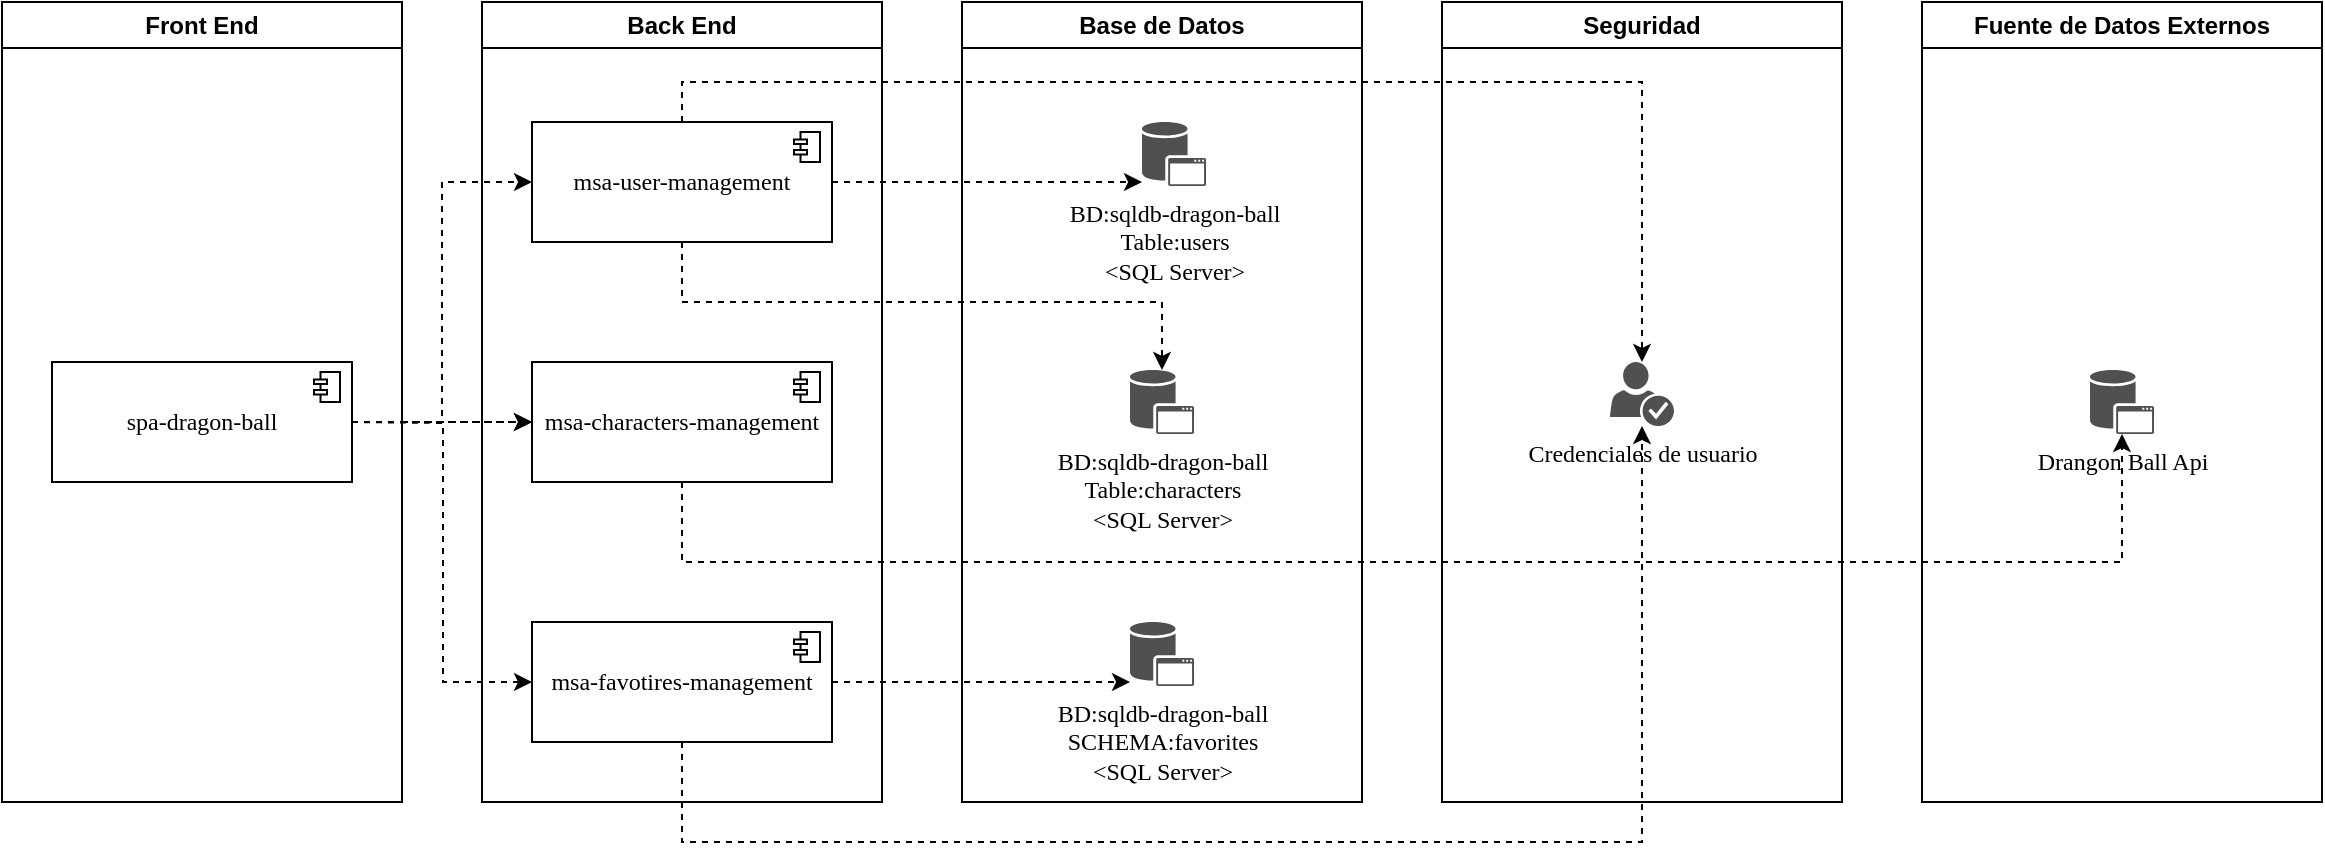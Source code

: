 <mxfile version="23.1.5" type="device">
  <diagram name="Página-1" id="1CiGT8IbeeAmECMYHbe3">
    <mxGraphModel dx="1475" dy="993" grid="1" gridSize="10" guides="1" tooltips="1" connect="1" arrows="1" fold="1" page="1" pageScale="1" pageWidth="827" pageHeight="1169" math="0" shadow="0">
      <root>
        <mxCell id="0" />
        <mxCell id="1" parent="0" />
        <mxCell id="KkprOB5_ZJtav0yn1h1J-18" value="" style="edgeStyle=orthogonalEdgeStyle;rounded=0;orthogonalLoop=1;jettySize=auto;html=1;dashed=1;" parent="1" source="KkprOB5_ZJtav0yn1h1J-2" target="KkprOB5_ZJtav0yn1h1J-8" edge="1">
          <mxGeometry relative="1" as="geometry">
            <Array as="points">
              <mxPoint x="260" y="250" />
              <mxPoint x="260" y="250" />
            </Array>
          </mxGeometry>
        </mxCell>
        <mxCell id="KkprOB5_ZJtav0yn1h1J-2" value="Front End" style="swimlane;whiteSpace=wrap;html=1;" parent="1" vertex="1">
          <mxGeometry x="40" y="40" width="200" height="400" as="geometry">
            <mxRectangle x="40" y="40" width="100" height="30" as="alternateBounds" />
          </mxGeometry>
        </mxCell>
        <mxCell id="KkprOB5_ZJtav0yn1h1J-6" value="spa-dragon-ball" style="html=1;outlineConnect=0;whiteSpace=wrap;shape=mxgraph.archimate3.application;appType=comp;archiType=square;fontFamily=Consolas;fontSource=https%3A%2F%2Ffonts.googleapis.com%2Fcss%3Ffamily%3DConsolas;snapToPoint=0;" parent="KkprOB5_ZJtav0yn1h1J-2" vertex="1">
          <mxGeometry x="25" y="180" width="150" height="60" as="geometry" />
        </mxCell>
        <mxCell id="KkprOB5_ZJtav0yn1h1J-3" value="Back End" style="swimlane;whiteSpace=wrap;html=1;" parent="1" vertex="1">
          <mxGeometry x="280" y="40" width="200" height="400" as="geometry">
            <mxRectangle x="40" y="40" width="100" height="30" as="alternateBounds" />
          </mxGeometry>
        </mxCell>
        <mxCell id="KkprOB5_ZJtav0yn1h1J-7" value="msa-user-management" style="html=1;outlineConnect=0;whiteSpace=wrap;shape=mxgraph.archimate3.application;appType=comp;archiType=square;fontFamily=Consolas;fontSource=https%3A%2F%2Ffonts.googleapis.com%2Fcss%3Ffamily%3DConsolas;snapToPoint=0;" parent="KkprOB5_ZJtav0yn1h1J-3" vertex="1">
          <mxGeometry x="25" y="60" width="150" height="60" as="geometry" />
        </mxCell>
        <mxCell id="KkprOB5_ZJtav0yn1h1J-8" value="msa-characters-management" style="html=1;outlineConnect=0;whiteSpace=wrap;shape=mxgraph.archimate3.application;appType=comp;archiType=square;fontFamily=Consolas;fontSource=https%3A%2F%2Ffonts.googleapis.com%2Fcss%3Ffamily%3DConsolas;snapToPoint=0;" parent="KkprOB5_ZJtav0yn1h1J-3" vertex="1">
          <mxGeometry x="25" y="180" width="150" height="60" as="geometry" />
        </mxCell>
        <mxCell id="KkprOB5_ZJtav0yn1h1J-9" value="msa-favotires-management" style="html=1;outlineConnect=0;whiteSpace=wrap;shape=mxgraph.archimate3.application;appType=comp;archiType=square;fontFamily=Consolas;fontSource=https%3A%2F%2Ffonts.googleapis.com%2Fcss%3Ffamily%3DConsolas;snapToPoint=0;" parent="KkprOB5_ZJtav0yn1h1J-3" vertex="1">
          <mxGeometry x="25" y="310" width="150" height="60" as="geometry" />
        </mxCell>
        <mxCell id="KkprOB5_ZJtav0yn1h1J-16" style="edgeStyle=orthogonalEdgeStyle;rounded=0;orthogonalLoop=1;jettySize=auto;html=1;dashed=1;entryX=0;entryY=0.5;entryDx=0;entryDy=0;entryPerimeter=0;" parent="KkprOB5_ZJtav0yn1h1J-3" target="KkprOB5_ZJtav0yn1h1J-8" edge="1">
          <mxGeometry relative="1" as="geometry">
            <mxPoint x="-65.0" y="180" as="sourcePoint" />
            <mxPoint x="20" y="210" as="targetPoint" />
            <Array as="points">
              <mxPoint x="-65" y="210" />
            </Array>
          </mxGeometry>
        </mxCell>
        <mxCell id="KkprOB5_ZJtav0yn1h1J-4" value="Base de Datos" style="swimlane;whiteSpace=wrap;html=1;" parent="1" vertex="1">
          <mxGeometry x="520" y="40" width="200" height="400" as="geometry">
            <mxRectangle x="40" y="40" width="100" height="30" as="alternateBounds" />
          </mxGeometry>
        </mxCell>
        <mxCell id="KkprOB5_ZJtav0yn1h1J-10" value="BD:sqldb-dragon-ball&lt;br&gt;Table:users&lt;br&gt;&amp;lt;SQL Server&amp;gt;" style="sketch=0;shadow=0;dashed=0;html=1;strokeColor=none;fillColor=#505050;labelPosition=center;verticalLabelPosition=bottom;verticalAlign=top;outlineConnect=0;align=center;shape=mxgraph.office.databases.application_store;fontFamily=Consolas;fontSource=https%3A%2F%2Ffonts.googleapis.com%2Fcss%3Ffamily%3DConsolas;snapToPoint=0;" parent="KkprOB5_ZJtav0yn1h1J-4" vertex="1">
          <mxGeometry x="90" y="60" width="32" height="32" as="geometry" />
        </mxCell>
        <mxCell id="KkprOB5_ZJtav0yn1h1J-13" value="BD:sqldb-dragon-ball&lt;br style=&quot;border-color: var(--border-color);&quot;&gt;Table:characters&lt;br style=&quot;border-color: var(--border-color);&quot;&gt;&amp;lt;SQL Server&amp;gt;" style="sketch=0;shadow=0;dashed=0;html=1;strokeColor=none;fillColor=#505050;labelPosition=center;verticalLabelPosition=bottom;verticalAlign=top;outlineConnect=0;align=center;shape=mxgraph.office.databases.application_store;fontFamily=Consolas;fontSource=https%3A%2F%2Ffonts.googleapis.com%2Fcss%3Ffamily%3DConsolas;snapToPoint=0;" parent="KkprOB5_ZJtav0yn1h1J-4" vertex="1">
          <mxGeometry x="84" y="184" width="32" height="32" as="geometry" />
        </mxCell>
        <mxCell id="KkprOB5_ZJtav0yn1h1J-14" value="BD:sqldb-dragon-ball&lt;br style=&quot;border-color: var(--border-color);&quot;&gt;SCHEMA:favorites&lt;br style=&quot;border-color: var(--border-color);&quot;&gt;&amp;lt;SQL Server&amp;gt;" style="sketch=0;shadow=0;dashed=0;html=1;strokeColor=none;fillColor=#505050;labelPosition=center;verticalLabelPosition=bottom;verticalAlign=top;outlineConnect=0;align=center;shape=mxgraph.office.databases.application_store;fontFamily=Consolas;fontSource=https%3A%2F%2Ffonts.googleapis.com%2Fcss%3Ffamily%3DConsolas;snapToPoint=0;" parent="KkprOB5_ZJtav0yn1h1J-4" vertex="1">
          <mxGeometry x="84" y="310" width="32" height="32" as="geometry" />
        </mxCell>
        <mxCell id="KkprOB5_ZJtav0yn1h1J-15" style="edgeStyle=orthogonalEdgeStyle;rounded=0;orthogonalLoop=1;jettySize=auto;html=1;entryX=0;entryY=0.5;entryDx=0;entryDy=0;entryPerimeter=0;dashed=1;" parent="1" source="KkprOB5_ZJtav0yn1h1J-6" target="KkprOB5_ZJtav0yn1h1J-7" edge="1">
          <mxGeometry relative="1" as="geometry" />
        </mxCell>
        <mxCell id="KkprOB5_ZJtav0yn1h1J-17" style="edgeStyle=orthogonalEdgeStyle;rounded=0;orthogonalLoop=1;jettySize=auto;html=1;entryX=0;entryY=0.5;entryDx=0;entryDy=0;entryPerimeter=0;dashed=1;" parent="1" target="KkprOB5_ZJtav0yn1h1J-9" edge="1">
          <mxGeometry relative="1" as="geometry">
            <mxPoint x="215" y="250" as="sourcePoint" />
          </mxGeometry>
        </mxCell>
        <mxCell id="KkprOB5_ZJtav0yn1h1J-19" style="edgeStyle=orthogonalEdgeStyle;rounded=0;orthogonalLoop=1;jettySize=auto;html=1;dashed=1;" parent="1" source="KkprOB5_ZJtav0yn1h1J-7" target="KkprOB5_ZJtav0yn1h1J-10" edge="1">
          <mxGeometry relative="1" as="geometry">
            <Array as="points">
              <mxPoint x="570" y="130" />
              <mxPoint x="570" y="130" />
            </Array>
          </mxGeometry>
        </mxCell>
        <mxCell id="KkprOB5_ZJtav0yn1h1J-21" style="edgeStyle=orthogonalEdgeStyle;rounded=0;orthogonalLoop=1;jettySize=auto;html=1;dashed=1;" parent="1" source="KkprOB5_ZJtav0yn1h1J-9" target="KkprOB5_ZJtav0yn1h1J-14" edge="1">
          <mxGeometry relative="1" as="geometry">
            <mxPoint x="640" y="380" as="targetPoint" />
            <Array as="points">
              <mxPoint x="570" y="380" />
              <mxPoint x="570" y="380" />
            </Array>
          </mxGeometry>
        </mxCell>
        <mxCell id="KkprOB5_ZJtav0yn1h1J-22" value="Seguridad" style="swimlane;whiteSpace=wrap;html=1;" parent="1" vertex="1">
          <mxGeometry x="760" y="40" width="200" height="400" as="geometry">
            <mxRectangle x="40" y="40" width="100" height="30" as="alternateBounds" />
          </mxGeometry>
        </mxCell>
        <mxCell id="KkprOB5_ZJtav0yn1h1J-30" value="Credenciales de usuario" style="sketch=0;pointerEvents=1;shadow=0;dashed=0;html=1;strokeColor=none;fillColor=#505050;labelPosition=center;verticalLabelPosition=bottom;verticalAlign=top;outlineConnect=0;align=center;shape=mxgraph.office.security.credentials;fontFamily=Consolas;fontSource=https%3A%2F%2Ffonts.googleapis.com%2Fcss%3Ffamily%3DConsolas;snapToPoint=0;" parent="KkprOB5_ZJtav0yn1h1J-22" vertex="1">
          <mxGeometry x="84" y="180" width="32" height="32" as="geometry" />
        </mxCell>
        <mxCell id="KkprOB5_ZJtav0yn1h1J-31" style="edgeStyle=orthogonalEdgeStyle;rounded=0;orthogonalLoop=1;jettySize=auto;html=1;dashed=1;" parent="1" source="KkprOB5_ZJtav0yn1h1J-7" target="KkprOB5_ZJtav0yn1h1J-30" edge="1">
          <mxGeometry relative="1" as="geometry">
            <Array as="points">
              <mxPoint x="380" y="80" />
              <mxPoint x="860" y="80" />
            </Array>
          </mxGeometry>
        </mxCell>
        <mxCell id="KkprOB5_ZJtav0yn1h1J-32" style="edgeStyle=orthogonalEdgeStyle;rounded=0;orthogonalLoop=1;jettySize=auto;html=1;dashed=1;" parent="1" source="KkprOB5_ZJtav0yn1h1J-9" target="KkprOB5_ZJtav0yn1h1J-30" edge="1">
          <mxGeometry relative="1" as="geometry">
            <Array as="points">
              <mxPoint x="380" y="460" />
              <mxPoint x="860" y="460" />
            </Array>
          </mxGeometry>
        </mxCell>
        <mxCell id="O8Yq2XbUig1UF0EO7Zlf-4" value="Fuente de Datos Externos" style="swimlane;whiteSpace=wrap;html=1;startSize=23;" vertex="1" parent="1">
          <mxGeometry x="1000" y="40" width="200" height="400" as="geometry">
            <mxRectangle x="40" y="40" width="100" height="30" as="alternateBounds" />
          </mxGeometry>
        </mxCell>
        <mxCell id="O8Yq2XbUig1UF0EO7Zlf-6" value="Drangon Ball Api" style="sketch=0;shadow=0;dashed=0;html=1;strokeColor=none;fillColor=#505050;labelPosition=center;verticalLabelPosition=bottom;verticalAlign=top;outlineConnect=0;align=center;shape=mxgraph.office.databases.application_store;fontFamily=Consolas;fontSource=https%3A%2F%2Ffonts.googleapis.com%2Fcss%3Ffamily%3DConsolas;snapToPoint=0;" vertex="1" parent="O8Yq2XbUig1UF0EO7Zlf-4">
          <mxGeometry x="84" y="184" width="32" height="32" as="geometry" />
        </mxCell>
        <mxCell id="O8Yq2XbUig1UF0EO7Zlf-7" style="edgeStyle=orthogonalEdgeStyle;rounded=0;orthogonalLoop=1;jettySize=auto;html=1;dashed=1;" edge="1" parent="1" source="KkprOB5_ZJtav0yn1h1J-8" target="O8Yq2XbUig1UF0EO7Zlf-6">
          <mxGeometry relative="1" as="geometry">
            <Array as="points">
              <mxPoint x="380" y="320" />
              <mxPoint x="1100" y="320" />
            </Array>
          </mxGeometry>
        </mxCell>
        <mxCell id="O8Yq2XbUig1UF0EO7Zlf-8" style="edgeStyle=orthogonalEdgeStyle;rounded=0;orthogonalLoop=1;jettySize=auto;html=1;dashed=1;" edge="1" parent="1" source="KkprOB5_ZJtav0yn1h1J-7" target="KkprOB5_ZJtav0yn1h1J-13">
          <mxGeometry relative="1" as="geometry">
            <Array as="points">
              <mxPoint x="380" y="190" />
              <mxPoint x="620" y="190" />
            </Array>
          </mxGeometry>
        </mxCell>
      </root>
    </mxGraphModel>
  </diagram>
</mxfile>
